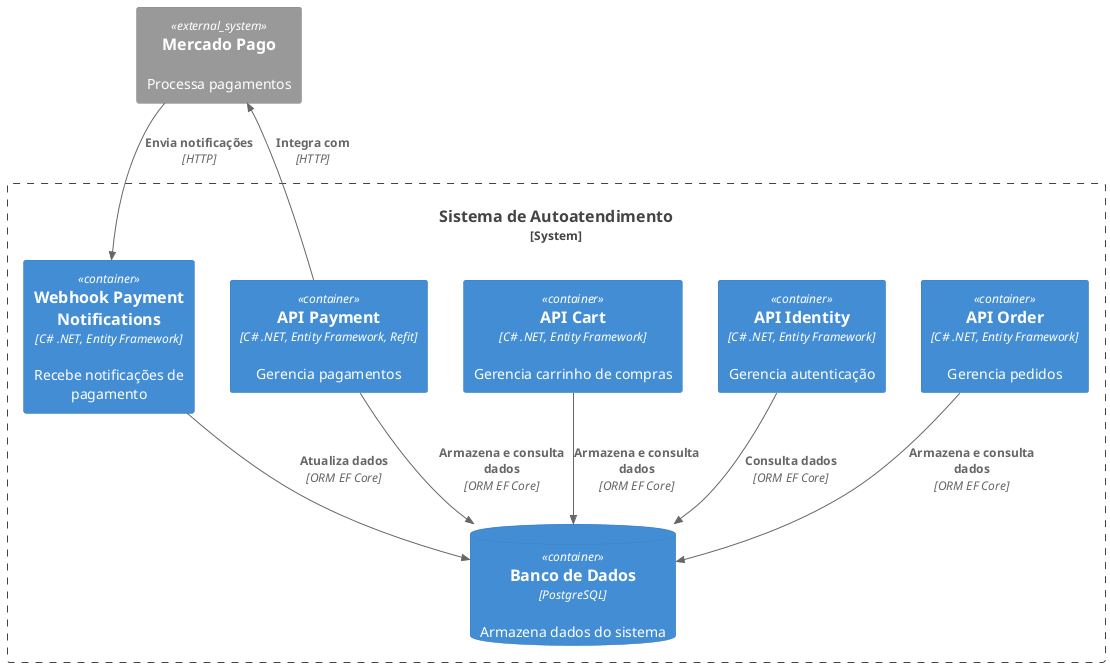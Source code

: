 @startuml
!include <C4/C4_Container>

System_Boundary(c1, "Sistema de Autoatendimento") {
    Container(apiPedidos, "API Order", "C# .NET, Entity Framework", "Gerencia pedidos")
    Container(apiAutenticacao, "API Identity", "C# .NET, Entity Framework", "Gerencia autenticação")
    Container(apiCarrinho, "API Cart", "C# .NET, Entity Framework", "Gerencia carrinho de compras")
    Container(apiPagamento, "API Payment", "C# .NET, Entity Framework, Refit", "Gerencia pagamentos")
    Container(webhookPagamento, "Webhook Payment Notifications", "C# .NET, Entity Framework", "Recebe notificações de pagamento")
    ContainerDb(database, "Banco de Dados", "PostgreSQL", "Armazena dados do sistema")
}
System_Ext(paymentService, "Mercado Pago", "Processa pagamentos")

Rel(apiPedidos, database, "Armazena e consulta dados", "ORM EF Core")
Rel(apiAutenticacao, database, "Consulta dados", "ORM EF Core")
Rel(apiCarrinho, database, "Armazena e consulta dados", "ORM EF Core")
Rel(apiPagamento, database, "Armazena e consulta dados", "ORM EF Core")
Rel(apiPagamento, paymentService, "Integra com", "HTTP")
Rel(paymentService, webhookPagamento, "Envia notificações", "HTTP")
Rel(webhookPagamento, database, "Atualiza dados", "ORM EF Core")

@enduml